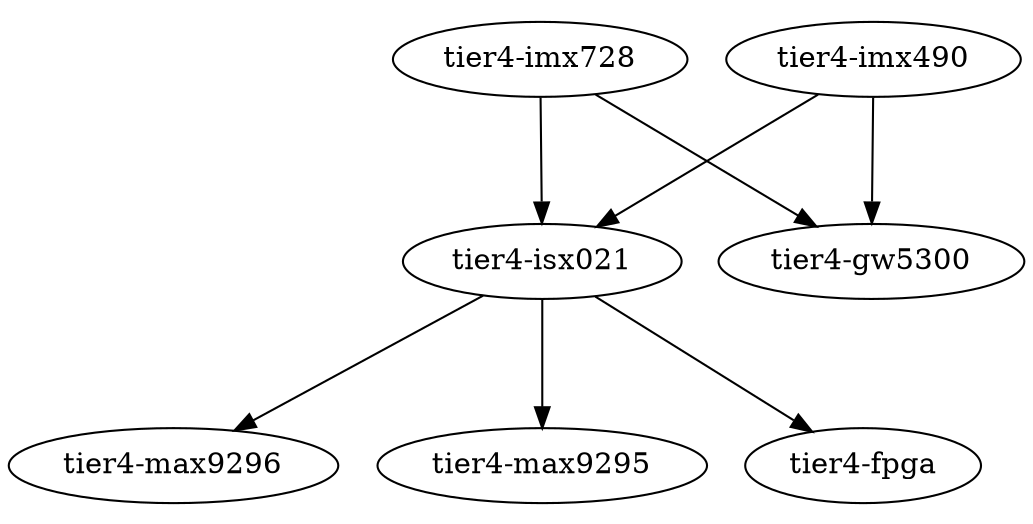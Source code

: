digraph graph_name {
    graph [dpi = 300, ratio = 0.5]

    tier4_imx728 [label = "tier4-imx728"];
    tier4_imx490 [label = "tier4-imx490"];
    tier4_isx021 [label = "tier4-isx021"];
    tier4_gw5300 [label = "tier4-gw5300"];
    tier4_max9296 [label = "tier4-max9296"];
    tier4_max9295 [label = "tier4-max9295"];
    tier4_fpga [label = "tier4-fpga"];

    tier4_imx728 -> tier4_gw5300;
    tier4_imx728 -> tier4_isx021;

    tier4_imx490 -> tier4_gw5300;
    tier4_imx490 -> tier4_isx021;

    tier4_isx021 -> tier4_max9296;
    tier4_isx021 -> tier4_max9295;
    tier4_isx021 -> tier4_fpga;
}

